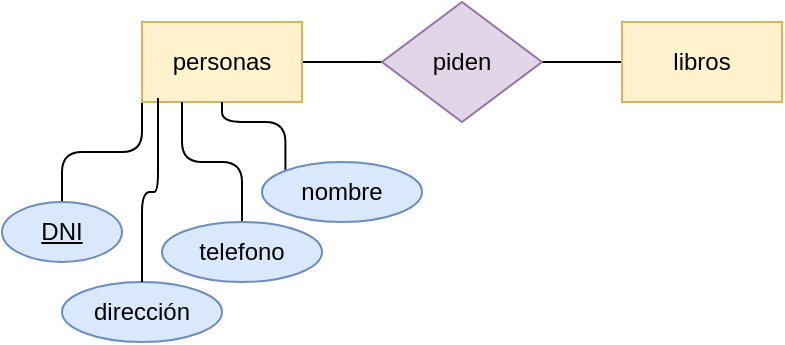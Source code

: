 <mxfile version="22.0.2" type="github">
  <diagram name="Página-1" id="3rHO0FLQdO-PijWZnnOJ">
    <mxGraphModel dx="1434" dy="795" grid="1" gridSize="10" guides="1" tooltips="1" connect="1" arrows="1" fold="1" page="1" pageScale="1" pageWidth="827" pageHeight="1169" math="0" shadow="0">
      <root>
        <mxCell id="0" />
        <mxCell id="1" parent="0" />
        <mxCell id="8prQ3-VJ4NBxgyQ5mque-4" style="edgeStyle=orthogonalEdgeStyle;rounded=0;orthogonalLoop=1;jettySize=auto;html=1;exitX=1;exitY=0.5;exitDx=0;exitDy=0;endArrow=none;endFill=0;" edge="1" parent="1" source="8prQ3-VJ4NBxgyQ5mque-1">
          <mxGeometry relative="1" as="geometry">
            <mxPoint x="200" y="220" as="targetPoint" />
          </mxGeometry>
        </mxCell>
        <mxCell id="8prQ3-VJ4NBxgyQ5mque-8" style="edgeStyle=orthogonalEdgeStyle;rounded=1;orthogonalLoop=1;jettySize=auto;html=1;exitX=0;exitY=1;exitDx=0;exitDy=0;entryX=0.5;entryY=0;entryDx=0;entryDy=0;endArrow=none;endFill=0;" edge="1" parent="1" source="8prQ3-VJ4NBxgyQ5mque-1" target="8prQ3-VJ4NBxgyQ5mque-7">
          <mxGeometry relative="1" as="geometry" />
        </mxCell>
        <mxCell id="8prQ3-VJ4NBxgyQ5mque-1" value="&lt;div&gt;personas&lt;/div&gt;" style="whiteSpace=wrap;html=1;fillColor=#fff2cc;strokeColor=#d6b656;" vertex="1" parent="1">
          <mxGeometry x="80" y="200" width="80" height="40" as="geometry" />
        </mxCell>
        <mxCell id="8prQ3-VJ4NBxgyQ5mque-5" style="edgeStyle=orthogonalEdgeStyle;rounded=0;orthogonalLoop=1;jettySize=auto;html=1;exitX=0;exitY=0.5;exitDx=0;exitDy=0;endArrow=none;endFill=0;" edge="1" parent="1" source="8prQ3-VJ4NBxgyQ5mque-2">
          <mxGeometry relative="1" as="geometry">
            <mxPoint x="280" y="220" as="targetPoint" />
          </mxGeometry>
        </mxCell>
        <mxCell id="8prQ3-VJ4NBxgyQ5mque-2" value="libros" style="whiteSpace=wrap;html=1;fillColor=#fff2cc;strokeColor=#d6b656;" vertex="1" parent="1">
          <mxGeometry x="320" y="200" width="80" height="40" as="geometry" />
        </mxCell>
        <mxCell id="8prQ3-VJ4NBxgyQ5mque-6" value="piden" style="rhombus;whiteSpace=wrap;html=1;fillColor=#e1d5e7;strokeColor=#9673a6;" vertex="1" parent="1">
          <mxGeometry x="200" y="190" width="80" height="60" as="geometry" />
        </mxCell>
        <mxCell id="8prQ3-VJ4NBxgyQ5mque-7" value="&lt;u&gt;DNI&lt;/u&gt;" style="ellipse;whiteSpace=wrap;html=1;fillColor=#dae8fc;strokeColor=#6c8ebf;" vertex="1" parent="1">
          <mxGeometry x="10" y="290" width="60" height="30" as="geometry" />
        </mxCell>
        <mxCell id="8prQ3-VJ4NBxgyQ5mque-9" value="dirección" style="ellipse;whiteSpace=wrap;html=1;fillColor=#dae8fc;strokeColor=#6c8ebf;" vertex="1" parent="1">
          <mxGeometry x="40" y="330" width="80" height="30" as="geometry" />
        </mxCell>
        <mxCell id="8prQ3-VJ4NBxgyQ5mque-10" style="edgeStyle=orthogonalEdgeStyle;rounded=1;orthogonalLoop=1;jettySize=auto;html=1;exitX=0.5;exitY=0;exitDx=0;exitDy=0;entryX=0.1;entryY=0.95;entryDx=0;entryDy=0;entryPerimeter=0;endArrow=none;endFill=0;" edge="1" parent="1" source="8prQ3-VJ4NBxgyQ5mque-9" target="8prQ3-VJ4NBxgyQ5mque-1">
          <mxGeometry relative="1" as="geometry" />
        </mxCell>
        <mxCell id="8prQ3-VJ4NBxgyQ5mque-12" style="edgeStyle=orthogonalEdgeStyle;rounded=1;orthogonalLoop=1;jettySize=auto;html=1;exitX=0.5;exitY=0;exitDx=0;exitDy=0;entryX=0.25;entryY=1;entryDx=0;entryDy=0;endArrow=none;endFill=0;" edge="1" parent="1" source="8prQ3-VJ4NBxgyQ5mque-11" target="8prQ3-VJ4NBxgyQ5mque-1">
          <mxGeometry relative="1" as="geometry" />
        </mxCell>
        <mxCell id="8prQ3-VJ4NBxgyQ5mque-11" value="telefono" style="ellipse;whiteSpace=wrap;html=1;fillColor=#dae8fc;strokeColor=#6c8ebf;" vertex="1" parent="1">
          <mxGeometry x="90" y="300" width="80" height="30" as="geometry" />
        </mxCell>
        <mxCell id="8prQ3-VJ4NBxgyQ5mque-14" style="edgeStyle=orthogonalEdgeStyle;orthogonalLoop=1;jettySize=auto;html=1;exitX=0;exitY=0;exitDx=0;exitDy=0;entryX=0.5;entryY=1;entryDx=0;entryDy=0;endArrow=none;endFill=0;rounded=1;" edge="1" parent="1" source="8prQ3-VJ4NBxgyQ5mque-13" target="8prQ3-VJ4NBxgyQ5mque-1">
          <mxGeometry relative="1" as="geometry" />
        </mxCell>
        <mxCell id="8prQ3-VJ4NBxgyQ5mque-13" value="nombre" style="ellipse;whiteSpace=wrap;html=1;fillColor=#dae8fc;strokeColor=#6c8ebf;" vertex="1" parent="1">
          <mxGeometry x="140" y="270" width="80" height="30" as="geometry" />
        </mxCell>
      </root>
    </mxGraphModel>
  </diagram>
</mxfile>
